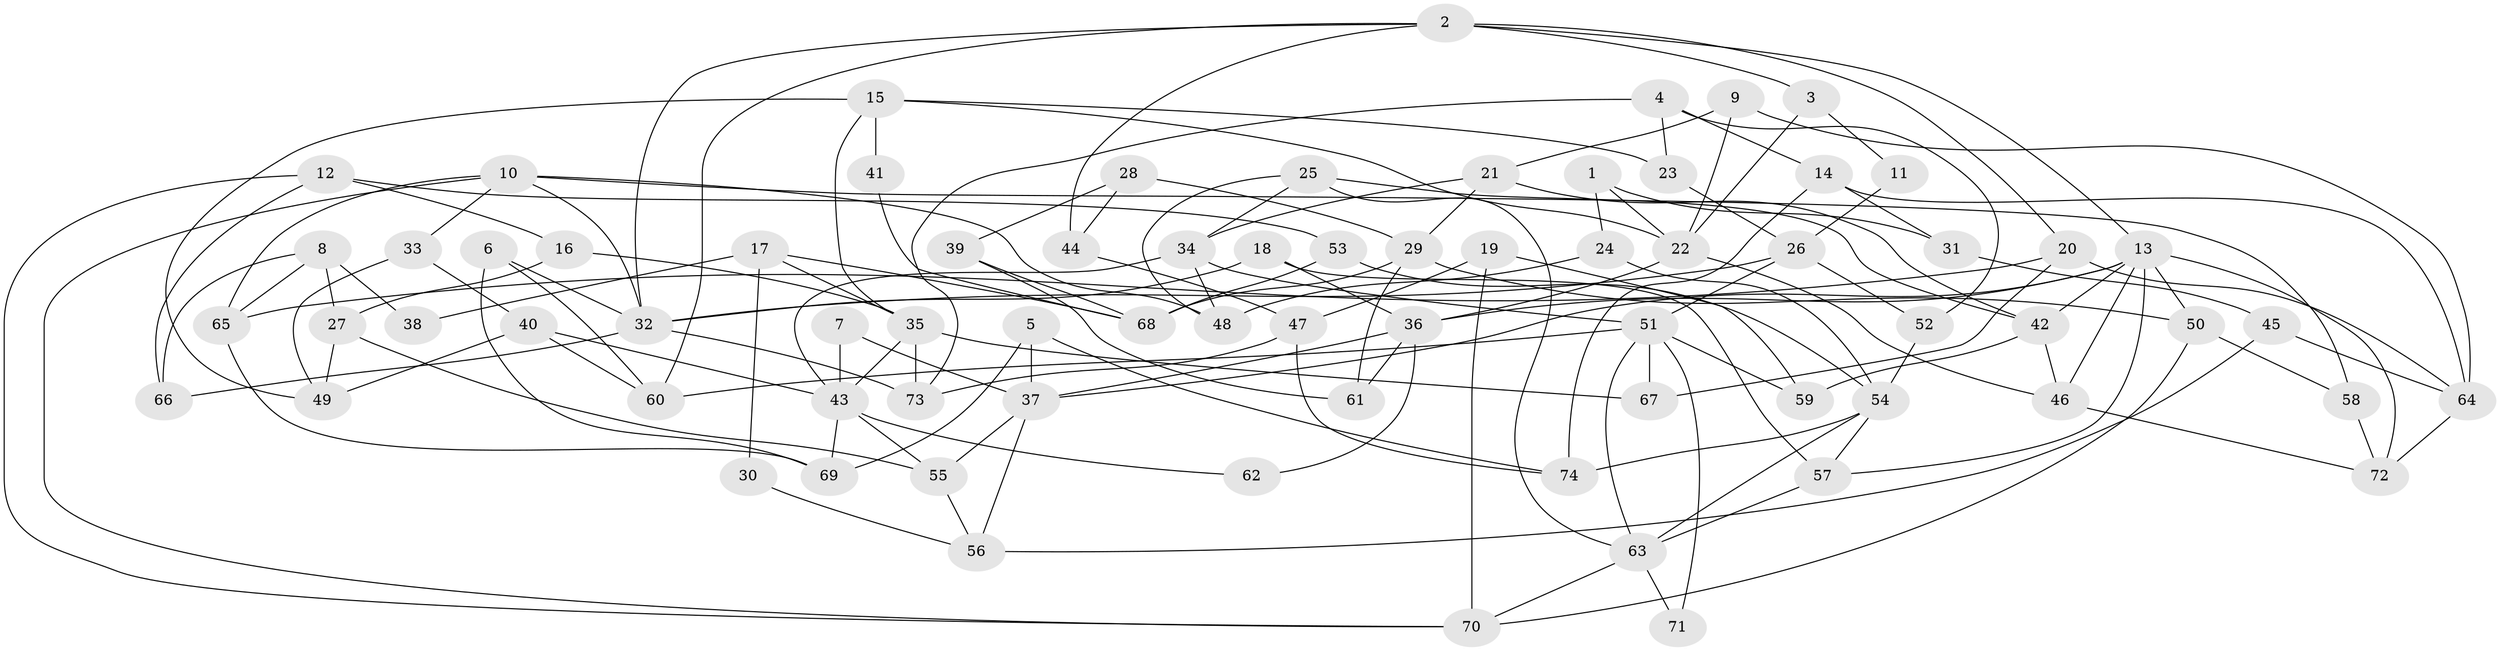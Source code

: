 // Generated by graph-tools (version 1.1) at 2025/15/03/09/25 04:15:20]
// undirected, 74 vertices, 148 edges
graph export_dot {
graph [start="1"]
  node [color=gray90,style=filled];
  1;
  2;
  3;
  4;
  5;
  6;
  7;
  8;
  9;
  10;
  11;
  12;
  13;
  14;
  15;
  16;
  17;
  18;
  19;
  20;
  21;
  22;
  23;
  24;
  25;
  26;
  27;
  28;
  29;
  30;
  31;
  32;
  33;
  34;
  35;
  36;
  37;
  38;
  39;
  40;
  41;
  42;
  43;
  44;
  45;
  46;
  47;
  48;
  49;
  50;
  51;
  52;
  53;
  54;
  55;
  56;
  57;
  58;
  59;
  60;
  61;
  62;
  63;
  64;
  65;
  66;
  67;
  68;
  69;
  70;
  71;
  72;
  73;
  74;
  1 -- 22;
  1 -- 31;
  1 -- 24;
  2 -- 13;
  2 -- 32;
  2 -- 3;
  2 -- 20;
  2 -- 44;
  2 -- 60;
  3 -- 22;
  3 -- 11;
  4 -- 52;
  4 -- 73;
  4 -- 14;
  4 -- 23;
  5 -- 69;
  5 -- 74;
  5 -- 37;
  6 -- 60;
  6 -- 32;
  6 -- 69;
  7 -- 43;
  7 -- 37;
  8 -- 27;
  8 -- 65;
  8 -- 38;
  8 -- 66;
  9 -- 21;
  9 -- 64;
  9 -- 22;
  10 -- 48;
  10 -- 32;
  10 -- 33;
  10 -- 58;
  10 -- 65;
  10 -- 70;
  11 -- 26;
  12 -- 66;
  12 -- 70;
  12 -- 16;
  12 -- 53;
  13 -- 37;
  13 -- 42;
  13 -- 36;
  13 -- 46;
  13 -- 50;
  13 -- 57;
  13 -- 72;
  14 -- 74;
  14 -- 31;
  14 -- 64;
  15 -- 49;
  15 -- 22;
  15 -- 23;
  15 -- 35;
  15 -- 41;
  16 -- 35;
  16 -- 27;
  17 -- 68;
  17 -- 35;
  17 -- 30;
  17 -- 38;
  18 -- 57;
  18 -- 36;
  18 -- 32;
  19 -- 70;
  19 -- 47;
  19 -- 59;
  20 -- 65;
  20 -- 64;
  20 -- 67;
  21 -- 42;
  21 -- 34;
  21 -- 29;
  22 -- 46;
  22 -- 36;
  23 -- 26;
  24 -- 48;
  24 -- 54;
  25 -- 63;
  25 -- 34;
  25 -- 42;
  25 -- 48;
  26 -- 51;
  26 -- 32;
  26 -- 52;
  27 -- 55;
  27 -- 49;
  28 -- 39;
  28 -- 29;
  28 -- 44;
  29 -- 50;
  29 -- 61;
  29 -- 68;
  30 -- 56;
  31 -- 45;
  32 -- 66;
  32 -- 73;
  33 -- 49;
  33 -- 40;
  34 -- 51;
  34 -- 43;
  34 -- 48;
  35 -- 67;
  35 -- 43;
  35 -- 73;
  36 -- 37;
  36 -- 61;
  36 -- 62;
  37 -- 55;
  37 -- 56;
  39 -- 68;
  39 -- 61;
  40 -- 60;
  40 -- 43;
  40 -- 49;
  41 -- 68;
  42 -- 46;
  42 -- 59;
  43 -- 55;
  43 -- 62;
  43 -- 69;
  44 -- 47;
  45 -- 56;
  45 -- 64;
  46 -- 72;
  47 -- 73;
  47 -- 74;
  50 -- 58;
  50 -- 70;
  51 -- 63;
  51 -- 59;
  51 -- 60;
  51 -- 67;
  51 -- 71;
  52 -- 54;
  53 -- 54;
  53 -- 68;
  54 -- 57;
  54 -- 63;
  54 -- 74;
  55 -- 56;
  57 -- 63;
  58 -- 72;
  63 -- 70;
  63 -- 71;
  64 -- 72;
  65 -- 69;
}

